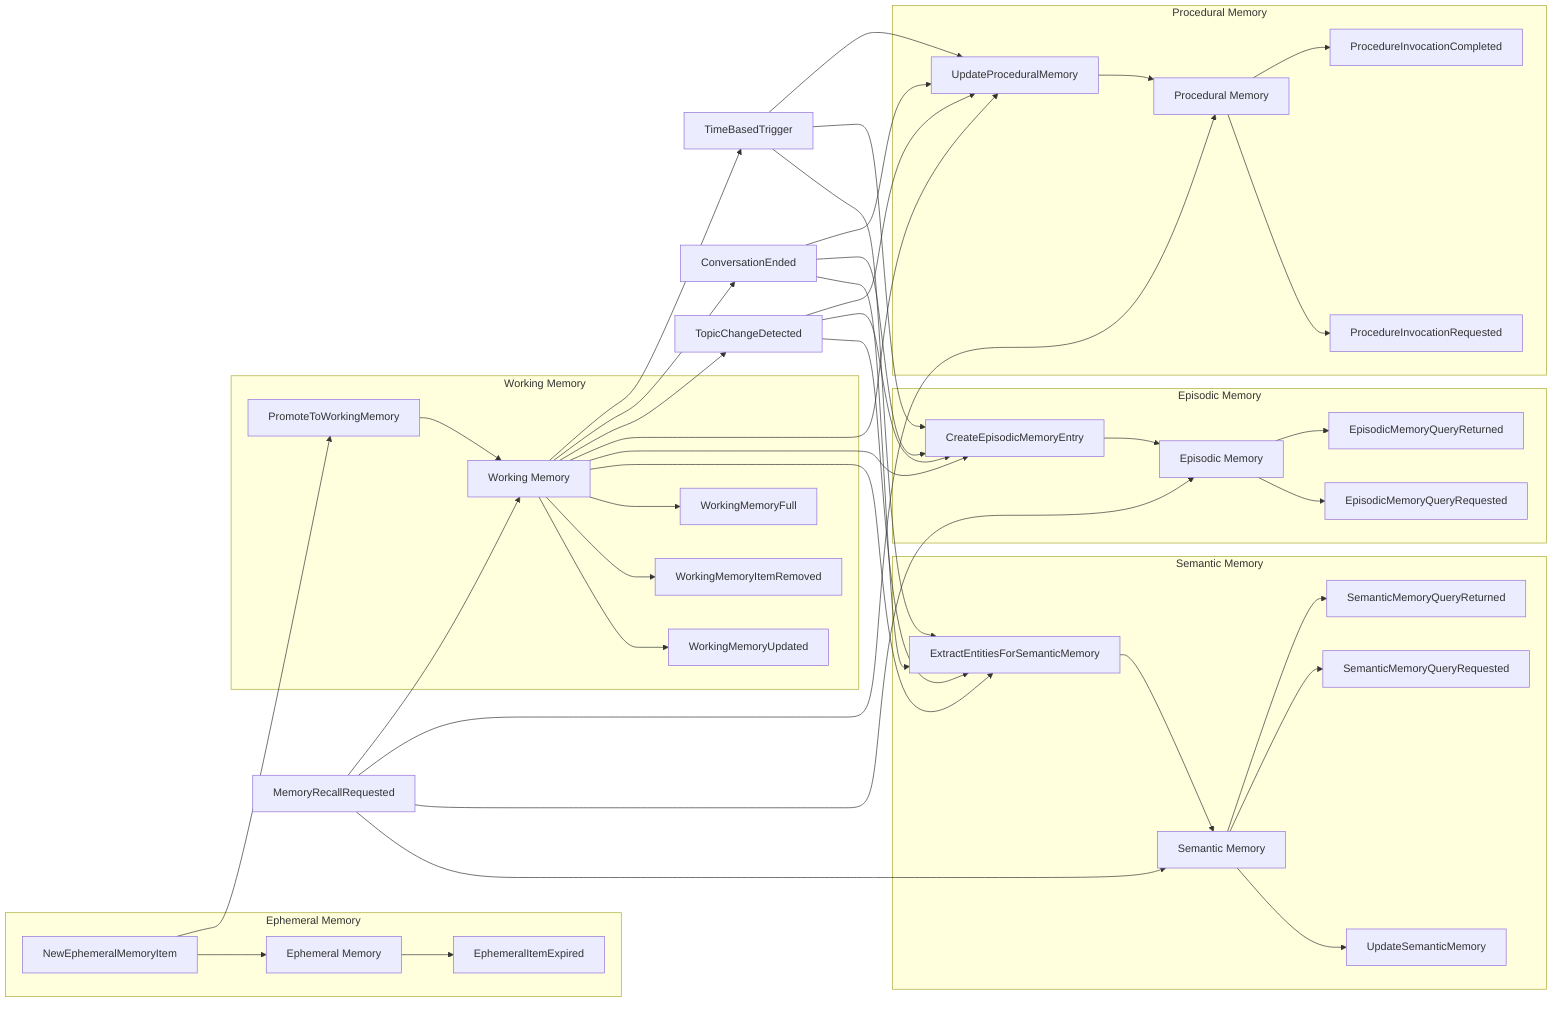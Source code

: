 graph LR
    subgraph Ephemeral Memory
        EM["Ephemeral Memory"]
        NewEphemeralMemoryItem["NewEphemeralMemoryItem"] --> EM
        EM --> EphemeralItemExpired["EphemeralItemExpired"]
    end
    
    subgraph Working Memory
        WM["Working Memory"]
        PromoteToWM["PromoteToWorkingMemory"] --> WM
        WM --> WorkingMemoryUpdated["WorkingMemoryUpdated"]
        WM --> WorkingMemoryItemRemoved["WorkingMemoryItemRemoved"]
        WM --> WorkingMemoryFull["WorkingMemoryFull"]
    end
    
    subgraph Semantic Memory
        SM["Semantic Memory"]
        ExtractEntities["ExtractEntitiesForSemanticMemory"] --> SM
        SM --> UpdateSM["UpdateSemanticMemory"]
        SM --> SMQueryRequested["SemanticMemoryQueryRequested"]
        SM --> SMQueryReturned["SemanticMemoryQueryReturned"]
    end
    
    subgraph Episodic Memory
        EP["Episodic Memory"]
        CreateEP["CreateEpisodicMemoryEntry"] --> EP
        EP --> EPQueryRequested["EpisodicMemoryQueryRequested"]
        EP --> EPQueryReturned["EpisodicMemoryQueryReturned"]
    end

    subgraph Procedural Memory
        PM["Procedural Memory"]
        UpdatePM["UpdateProceduralMemory"] --> PM
        PM --> ProcInvoked["ProcedureInvocationRequested"]
        PM --> ProcInvCompleted["ProcedureInvocationCompleted"]
    end

    NewEphemeralMemoryItem --> PromoteToWM
    WM --> ExtractEntities
    WM --> CreateEP
    WM --> UpdatePM

    WM --> TopicChange["TopicChangeDetected"]
    WM --> ConvEnded["ConversationEnded"]
    WM --> TimeBasedTrigger["TimeBasedTrigger"]

    TopicChange --> ExtractEntities
    ConvEnded --> ExtractEntities
    TimeBasedTrigger --> ExtractEntities
    TopicChange --> CreateEP
    ConvEnded --> CreateEP
    TimeBasedTrigger --> CreateEP
    TopicChange --> UpdatePM
    ConvEnded --> UpdatePM
    TimeBasedTrigger --> UpdatePM
    
    MemoryRecall["MemoryRecallRequested"] --> SM
    MemoryRecall --> EP
    MemoryRecall --> WM
    MemoryRecall --> PM